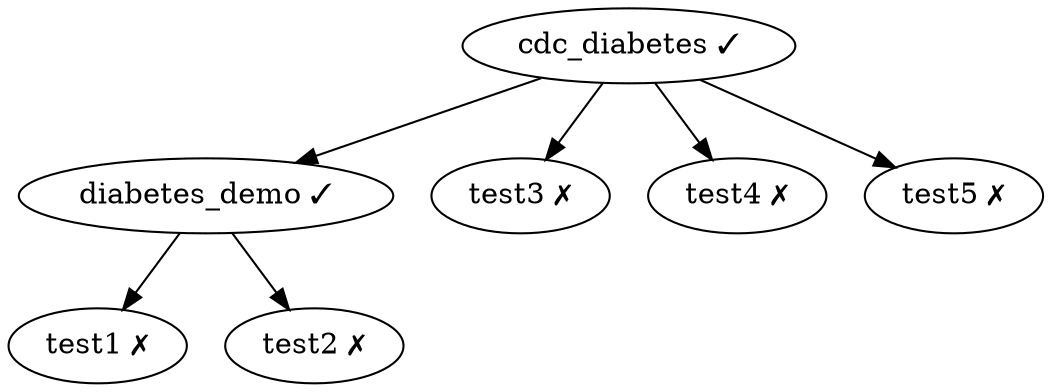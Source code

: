 digraph D {
    A[ label="cdc_diabetes ✓"]
    B[ label="diabetes_demo ✓"]
    test1[ label="test1 ✗"]
    test2[ label="test2 ✗"]
    test3[ label="test3 ✗"]
    test4[ label="test4 ✗"]
    test5[ label="test5 ✗"]

    A -> B
    B -> test1
    B -> test2
    A -> test3
    A -> test4
    A -> test5

}
